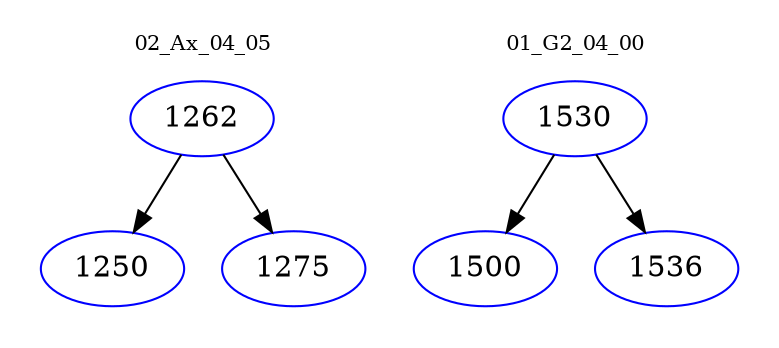 digraph{
subgraph cluster_0 {
color = white
label = "02_Ax_04_05";
fontsize=10;
T0_1262 [label="1262", color="blue"]
T0_1262 -> T0_1250 [color="black"]
T0_1250 [label="1250", color="blue"]
T0_1262 -> T0_1275 [color="black"]
T0_1275 [label="1275", color="blue"]
}
subgraph cluster_1 {
color = white
label = "01_G2_04_00";
fontsize=10;
T1_1530 [label="1530", color="blue"]
T1_1530 -> T1_1500 [color="black"]
T1_1500 [label="1500", color="blue"]
T1_1530 -> T1_1536 [color="black"]
T1_1536 [label="1536", color="blue"]
}
}
